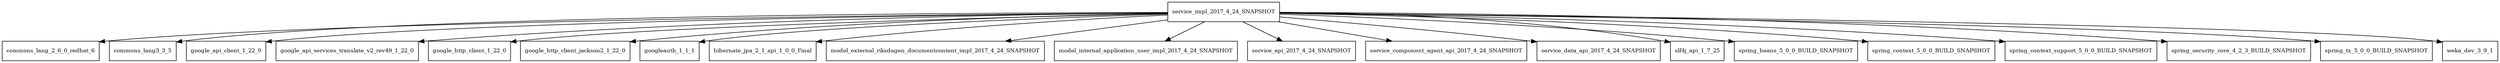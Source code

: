 digraph service_impl_2017_4_24_SNAPSHOT_dependencies {
  node [shape = box, fontsize=10.0];
  service_impl_2017_4_24_SNAPSHOT -> commons_lang_2_6_0_redhat_6;
  service_impl_2017_4_24_SNAPSHOT -> commons_lang3_3_5;
  service_impl_2017_4_24_SNAPSHOT -> google_api_client_1_22_0;
  service_impl_2017_4_24_SNAPSHOT -> google_api_services_translate_v2_rev49_1_22_0;
  service_impl_2017_4_24_SNAPSHOT -> google_http_client_1_22_0;
  service_impl_2017_4_24_SNAPSHOT -> google_http_client_jackson2_1_22_0;
  service_impl_2017_4_24_SNAPSHOT -> googleauth_1_1_1;
  service_impl_2017_4_24_SNAPSHOT -> hibernate_jpa_2_1_api_1_0_0_Final;
  service_impl_2017_4_24_SNAPSHOT -> model_external_riksdagen_documentcontent_impl_2017_4_24_SNAPSHOT;
  service_impl_2017_4_24_SNAPSHOT -> model_internal_application_user_impl_2017_4_24_SNAPSHOT;
  service_impl_2017_4_24_SNAPSHOT -> service_api_2017_4_24_SNAPSHOT;
  service_impl_2017_4_24_SNAPSHOT -> service_component_agent_api_2017_4_24_SNAPSHOT;
  service_impl_2017_4_24_SNAPSHOT -> service_data_api_2017_4_24_SNAPSHOT;
  service_impl_2017_4_24_SNAPSHOT -> slf4j_api_1_7_25;
  service_impl_2017_4_24_SNAPSHOT -> spring_beans_5_0_0_BUILD_SNAPSHOT;
  service_impl_2017_4_24_SNAPSHOT -> spring_context_5_0_0_BUILD_SNAPSHOT;
  service_impl_2017_4_24_SNAPSHOT -> spring_context_support_5_0_0_BUILD_SNAPSHOT;
  service_impl_2017_4_24_SNAPSHOT -> spring_security_core_4_2_3_BUILD_SNAPSHOT;
  service_impl_2017_4_24_SNAPSHOT -> spring_tx_5_0_0_BUILD_SNAPSHOT;
  service_impl_2017_4_24_SNAPSHOT -> weka_dev_3_9_1;
}
